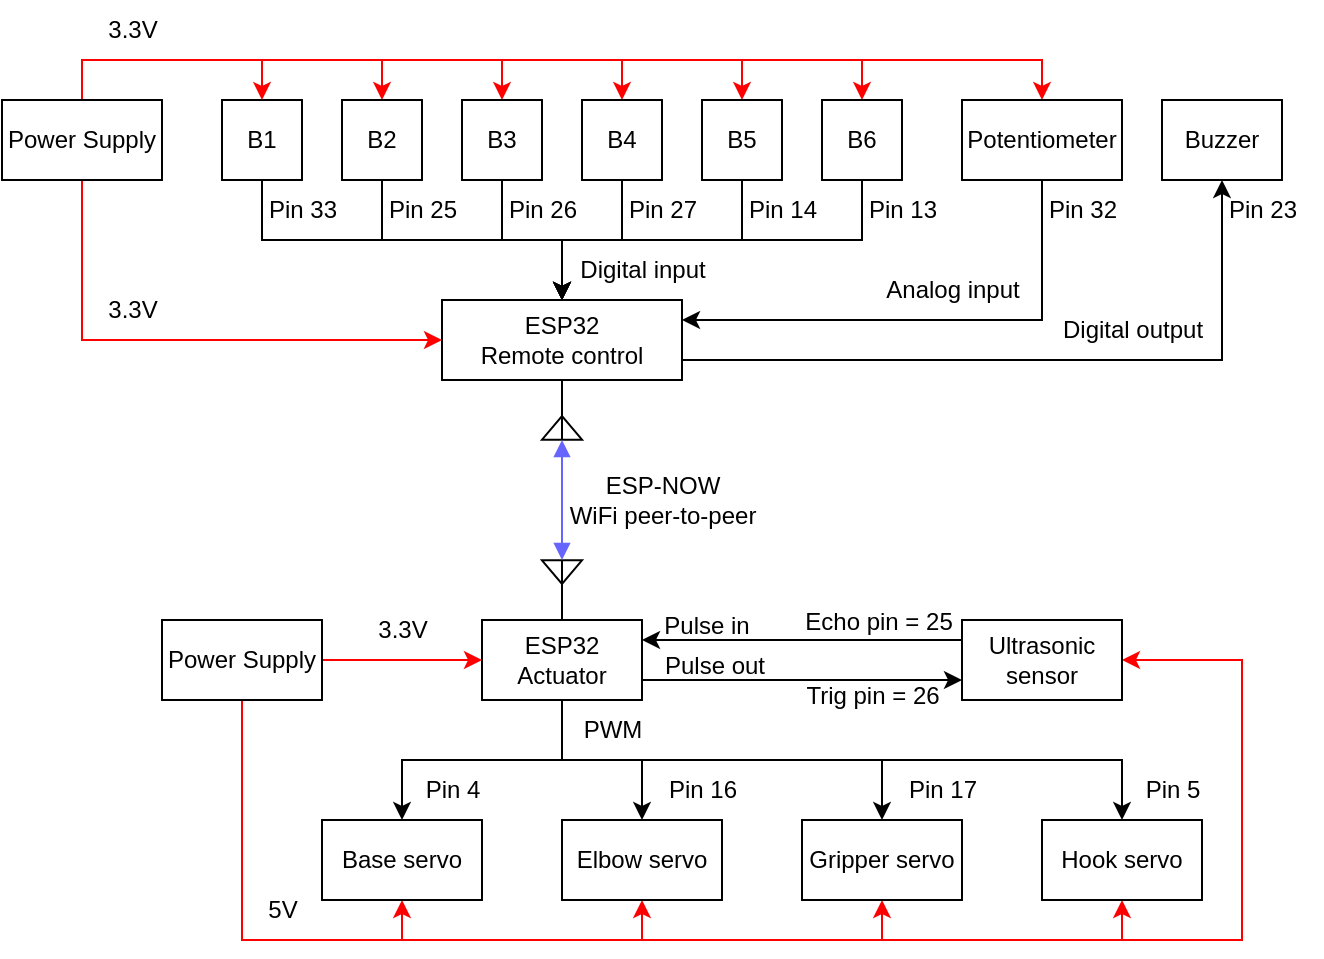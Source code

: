 <mxfile version="24.6.4" type="device">
  <diagram name="Page-1" id="_PE5v4Hdnz6Kd3nG6ced">
    <mxGraphModel dx="808" dy="478" grid="1" gridSize="10" guides="1" tooltips="1" connect="1" arrows="1" fold="1" page="1" pageScale="1" pageWidth="827" pageHeight="1169" math="0" shadow="0">
      <root>
        <mxCell id="0" />
        <mxCell id="1" parent="0" />
        <mxCell id="cnwwbtIsUVYpgzO6XBRW-8" style="edgeStyle=orthogonalEdgeStyle;rounded=0;orthogonalLoop=1;jettySize=auto;html=1;entryX=0.5;entryY=0;entryDx=0;entryDy=0;" edge="1" parent="1" source="cnwwbtIsUVYpgzO6XBRW-1" target="cnwwbtIsUVYpgzO6XBRW-4">
          <mxGeometry relative="1" as="geometry">
            <Array as="points">
              <mxPoint x="360" y="390" />
              <mxPoint x="280" y="390" />
            </Array>
          </mxGeometry>
        </mxCell>
        <mxCell id="cnwwbtIsUVYpgzO6XBRW-9" style="edgeStyle=orthogonalEdgeStyle;rounded=0;orthogonalLoop=1;jettySize=auto;html=1;entryX=0.5;entryY=0;entryDx=0;entryDy=0;" edge="1" parent="1" source="cnwwbtIsUVYpgzO6XBRW-1" target="cnwwbtIsUVYpgzO6XBRW-5">
          <mxGeometry relative="1" as="geometry">
            <Array as="points">
              <mxPoint x="360" y="390" />
              <mxPoint x="400" y="390" />
            </Array>
          </mxGeometry>
        </mxCell>
        <mxCell id="cnwwbtIsUVYpgzO6XBRW-10" style="edgeStyle=orthogonalEdgeStyle;rounded=0;orthogonalLoop=1;jettySize=auto;html=1;entryX=0.5;entryY=0;entryDx=0;entryDy=0;" edge="1" parent="1" source="cnwwbtIsUVYpgzO6XBRW-1" target="cnwwbtIsUVYpgzO6XBRW-6">
          <mxGeometry relative="1" as="geometry">
            <Array as="points">
              <mxPoint x="360" y="390" />
              <mxPoint x="520" y="390" />
            </Array>
          </mxGeometry>
        </mxCell>
        <mxCell id="cnwwbtIsUVYpgzO6XBRW-11" style="edgeStyle=orthogonalEdgeStyle;rounded=0;orthogonalLoop=1;jettySize=auto;html=1;entryX=0.5;entryY=0;entryDx=0;entryDy=0;" edge="1" parent="1" source="cnwwbtIsUVYpgzO6XBRW-1" target="cnwwbtIsUVYpgzO6XBRW-7">
          <mxGeometry relative="1" as="geometry">
            <Array as="points">
              <mxPoint x="360" y="390" />
              <mxPoint x="640" y="390" />
            </Array>
          </mxGeometry>
        </mxCell>
        <mxCell id="cnwwbtIsUVYpgzO6XBRW-87" style="edgeStyle=orthogonalEdgeStyle;rounded=0;orthogonalLoop=1;jettySize=auto;html=1;entryX=0;entryY=0.75;entryDx=0;entryDy=0;" edge="1" parent="1" source="cnwwbtIsUVYpgzO6XBRW-1" target="cnwwbtIsUVYpgzO6XBRW-21">
          <mxGeometry relative="1" as="geometry">
            <Array as="points">
              <mxPoint x="440" y="350" />
              <mxPoint x="440" y="350" />
            </Array>
          </mxGeometry>
        </mxCell>
        <mxCell id="cnwwbtIsUVYpgzO6XBRW-1" value="ESP32&lt;div&gt;Actuator&lt;/div&gt;" style="rounded=0;whiteSpace=wrap;html=1;" vertex="1" parent="1">
          <mxGeometry x="320" y="320" width="80" height="40" as="geometry" />
        </mxCell>
        <mxCell id="cnwwbtIsUVYpgzO6XBRW-3" value="" style="edgeStyle=orthogonalEdgeStyle;rounded=0;orthogonalLoop=1;jettySize=auto;html=1;strokeColor=#FF0000;" edge="1" parent="1" source="cnwwbtIsUVYpgzO6XBRW-2" target="cnwwbtIsUVYpgzO6XBRW-1">
          <mxGeometry relative="1" as="geometry" />
        </mxCell>
        <mxCell id="cnwwbtIsUVYpgzO6XBRW-17" style="edgeStyle=orthogonalEdgeStyle;rounded=0;orthogonalLoop=1;jettySize=auto;html=1;entryX=0.5;entryY=1;entryDx=0;entryDy=0;strokeColor=#FF0000;" edge="1" parent="1" source="cnwwbtIsUVYpgzO6XBRW-2" target="cnwwbtIsUVYpgzO6XBRW-4">
          <mxGeometry relative="1" as="geometry" />
        </mxCell>
        <mxCell id="cnwwbtIsUVYpgzO6XBRW-18" style="edgeStyle=orthogonalEdgeStyle;rounded=0;orthogonalLoop=1;jettySize=auto;html=1;entryX=0.5;entryY=1;entryDx=0;entryDy=0;strokeColor=#FF0000;" edge="1" parent="1" source="cnwwbtIsUVYpgzO6XBRW-2" target="cnwwbtIsUVYpgzO6XBRW-5">
          <mxGeometry relative="1" as="geometry">
            <Array as="points">
              <mxPoint x="200" y="480" />
              <mxPoint x="400" y="480" />
            </Array>
          </mxGeometry>
        </mxCell>
        <mxCell id="cnwwbtIsUVYpgzO6XBRW-19" style="edgeStyle=orthogonalEdgeStyle;rounded=0;orthogonalLoop=1;jettySize=auto;html=1;entryX=0.5;entryY=1;entryDx=0;entryDy=0;strokeColor=#FF0000;" edge="1" parent="1" source="cnwwbtIsUVYpgzO6XBRW-2" target="cnwwbtIsUVYpgzO6XBRW-6">
          <mxGeometry relative="1" as="geometry">
            <Array as="points">
              <mxPoint x="200" y="480" />
              <mxPoint x="520" y="480" />
            </Array>
          </mxGeometry>
        </mxCell>
        <mxCell id="cnwwbtIsUVYpgzO6XBRW-20" style="edgeStyle=orthogonalEdgeStyle;rounded=0;orthogonalLoop=1;jettySize=auto;html=1;entryX=0.5;entryY=1;entryDx=0;entryDy=0;strokeColor=#FF0000;" edge="1" parent="1" source="cnwwbtIsUVYpgzO6XBRW-2" target="cnwwbtIsUVYpgzO6XBRW-7">
          <mxGeometry relative="1" as="geometry">
            <Array as="points">
              <mxPoint x="200" y="480" />
              <mxPoint x="640" y="480" />
            </Array>
          </mxGeometry>
        </mxCell>
        <mxCell id="cnwwbtIsUVYpgzO6XBRW-28" style="edgeStyle=orthogonalEdgeStyle;rounded=0;orthogonalLoop=1;jettySize=auto;html=1;entryX=1;entryY=0.5;entryDx=0;entryDy=0;strokeColor=#FF0000;" edge="1" parent="1" source="cnwwbtIsUVYpgzO6XBRW-2" target="cnwwbtIsUVYpgzO6XBRW-21">
          <mxGeometry relative="1" as="geometry">
            <Array as="points">
              <mxPoint x="200" y="480" />
              <mxPoint x="700" y="480" />
              <mxPoint x="700" y="340" />
            </Array>
          </mxGeometry>
        </mxCell>
        <mxCell id="cnwwbtIsUVYpgzO6XBRW-2" value="Power Supply" style="rounded=0;whiteSpace=wrap;html=1;" vertex="1" parent="1">
          <mxGeometry x="160" y="320" width="80" height="40" as="geometry" />
        </mxCell>
        <mxCell id="cnwwbtIsUVYpgzO6XBRW-4" value="Base servo" style="rounded=0;whiteSpace=wrap;html=1;" vertex="1" parent="1">
          <mxGeometry x="240" y="420" width="80" height="40" as="geometry" />
        </mxCell>
        <mxCell id="cnwwbtIsUVYpgzO6XBRW-5" value="Elbow servo" style="rounded=0;whiteSpace=wrap;html=1;" vertex="1" parent="1">
          <mxGeometry x="360" y="420" width="80" height="40" as="geometry" />
        </mxCell>
        <mxCell id="cnwwbtIsUVYpgzO6XBRW-6" value="Gripper servo" style="rounded=0;whiteSpace=wrap;html=1;" vertex="1" parent="1">
          <mxGeometry x="480" y="420" width="80" height="40" as="geometry" />
        </mxCell>
        <mxCell id="cnwwbtIsUVYpgzO6XBRW-7" value="Hook servo" style="rounded=0;whiteSpace=wrap;html=1;" vertex="1" parent="1">
          <mxGeometry x="600" y="420" width="80" height="40" as="geometry" />
        </mxCell>
        <mxCell id="cnwwbtIsUVYpgzO6XBRW-12" value="Pin 4" style="text;html=1;align=center;verticalAlign=middle;resizable=0;points=[];autosize=1;strokeColor=none;fillColor=none;" vertex="1" parent="1">
          <mxGeometry x="280" y="390" width="50" height="30" as="geometry" />
        </mxCell>
        <mxCell id="cnwwbtIsUVYpgzO6XBRW-13" value="Pin 16" style="text;html=1;align=center;verticalAlign=middle;resizable=0;points=[];autosize=1;strokeColor=none;fillColor=none;" vertex="1" parent="1">
          <mxGeometry x="400" y="390" width="60" height="30" as="geometry" />
        </mxCell>
        <mxCell id="cnwwbtIsUVYpgzO6XBRW-14" value="Pin 17" style="text;html=1;align=center;verticalAlign=middle;resizable=0;points=[];autosize=1;strokeColor=none;fillColor=none;" vertex="1" parent="1">
          <mxGeometry x="520" y="390" width="60" height="30" as="geometry" />
        </mxCell>
        <mxCell id="cnwwbtIsUVYpgzO6XBRW-15" value="Pin 5" style="text;html=1;align=center;verticalAlign=middle;resizable=0;points=[];autosize=1;strokeColor=none;fillColor=none;" vertex="1" parent="1">
          <mxGeometry x="640" y="390" width="50" height="30" as="geometry" />
        </mxCell>
        <mxCell id="cnwwbtIsUVYpgzO6XBRW-16" value="3.3V" style="text;html=1;align=center;verticalAlign=middle;resizable=0;points=[];autosize=1;strokeColor=none;fillColor=none;" vertex="1" parent="1">
          <mxGeometry x="255" y="310" width="50" height="30" as="geometry" />
        </mxCell>
        <mxCell id="cnwwbtIsUVYpgzO6XBRW-86" style="edgeStyle=orthogonalEdgeStyle;rounded=0;orthogonalLoop=1;jettySize=auto;html=1;entryX=1;entryY=0.25;entryDx=0;entryDy=0;" edge="1" parent="1" source="cnwwbtIsUVYpgzO6XBRW-21" target="cnwwbtIsUVYpgzO6XBRW-1">
          <mxGeometry relative="1" as="geometry">
            <Array as="points">
              <mxPoint x="520" y="330" />
              <mxPoint x="520" y="330" />
            </Array>
          </mxGeometry>
        </mxCell>
        <mxCell id="cnwwbtIsUVYpgzO6XBRW-21" value="Ultrasonic sensor" style="rounded=0;whiteSpace=wrap;html=1;" vertex="1" parent="1">
          <mxGeometry x="560" y="320" width="80" height="40" as="geometry" />
        </mxCell>
        <mxCell id="cnwwbtIsUVYpgzO6XBRW-25" value="Trig pin = 26" style="text;html=1;align=center;verticalAlign=middle;resizable=0;points=[];autosize=1;strokeColor=none;fillColor=none;" vertex="1" parent="1">
          <mxGeometry x="470" y="343" width="90" height="30" as="geometry" />
        </mxCell>
        <mxCell id="cnwwbtIsUVYpgzO6XBRW-26" value="Echo pin = 25" style="text;html=1;align=center;verticalAlign=middle;resizable=0;points=[];autosize=1;strokeColor=none;fillColor=none;" vertex="1" parent="1">
          <mxGeometry x="468" y="306" width="100" height="30" as="geometry" />
        </mxCell>
        <mxCell id="cnwwbtIsUVYpgzO6XBRW-29" value="5V" style="text;html=1;align=center;verticalAlign=middle;resizable=0;points=[];autosize=1;strokeColor=none;fillColor=none;" vertex="1" parent="1">
          <mxGeometry x="200" y="450" width="40" height="30" as="geometry" />
        </mxCell>
        <mxCell id="cnwwbtIsUVYpgzO6XBRW-30" value="" style="verticalLabelPosition=bottom;shadow=0;dashed=0;align=center;html=1;verticalAlign=top;shape=mxgraph.electrical.radio.aerial_-_antenna_2;" vertex="1" parent="1">
          <mxGeometry x="350" y="290" width="20" height="30" as="geometry" />
        </mxCell>
        <mxCell id="cnwwbtIsUVYpgzO6XBRW-80" style="edgeStyle=orthogonalEdgeStyle;rounded=0;orthogonalLoop=1;jettySize=auto;html=1;entryX=0.5;entryY=1;entryDx=0;entryDy=0;" edge="1" parent="1" source="cnwwbtIsUVYpgzO6XBRW-31" target="cnwwbtIsUVYpgzO6XBRW-77">
          <mxGeometry relative="1" as="geometry">
            <Array as="points">
              <mxPoint x="690" y="190" />
            </Array>
          </mxGeometry>
        </mxCell>
        <mxCell id="cnwwbtIsUVYpgzO6XBRW-31" value="ESP32&lt;div&gt;Remote control&lt;/div&gt;" style="rounded=0;whiteSpace=wrap;html=1;" vertex="1" parent="1">
          <mxGeometry x="300" y="160" width="120" height="40" as="geometry" />
        </mxCell>
        <mxCell id="cnwwbtIsUVYpgzO6XBRW-33" value="" style="verticalLabelPosition=bottom;shadow=0;dashed=0;align=center;html=1;verticalAlign=top;shape=mxgraph.electrical.radio.aerial_-_antenna_2;direction=west;" vertex="1" parent="1">
          <mxGeometry x="350" y="200" width="20" height="30" as="geometry" />
        </mxCell>
        <mxCell id="cnwwbtIsUVYpgzO6XBRW-35" value="" style="edgeStyle=orthogonalEdgeStyle;html=1;endArrow=block;elbow=vertical;startArrow=block;startFill=1;endFill=1;strokeColor=#6666FF;rounded=0;exitX=0.5;exitY=0;exitDx=0;exitDy=0;exitPerimeter=0;entryX=0.5;entryY=0;entryDx=0;entryDy=0;entryPerimeter=0;" edge="1" parent="1" source="cnwwbtIsUVYpgzO6XBRW-33" target="cnwwbtIsUVYpgzO6XBRW-30">
          <mxGeometry width="100" relative="1" as="geometry">
            <mxPoint x="330" y="250" as="sourcePoint" />
            <mxPoint x="430" y="250" as="targetPoint" />
          </mxGeometry>
        </mxCell>
        <mxCell id="cnwwbtIsUVYpgzO6XBRW-58" style="edgeStyle=orthogonalEdgeStyle;rounded=0;orthogonalLoop=1;jettySize=auto;html=1;entryX=0.5;entryY=0;entryDx=0;entryDy=0;" edge="1" parent="1" source="cnwwbtIsUVYpgzO6XBRW-36" target="cnwwbtIsUVYpgzO6XBRW-31">
          <mxGeometry relative="1" as="geometry">
            <Array as="points">
              <mxPoint x="210" y="130" />
              <mxPoint x="360" y="130" />
            </Array>
          </mxGeometry>
        </mxCell>
        <mxCell id="cnwwbtIsUVYpgzO6XBRW-36" value="B1" style="rounded=0;whiteSpace=wrap;html=1;" vertex="1" parent="1">
          <mxGeometry x="190" y="60" width="40" height="40" as="geometry" />
        </mxCell>
        <mxCell id="cnwwbtIsUVYpgzO6XBRW-37" value="PWM" style="text;html=1;align=center;verticalAlign=middle;resizable=0;points=[];autosize=1;strokeColor=none;fillColor=none;" vertex="1" parent="1">
          <mxGeometry x="360" y="360" width="50" height="30" as="geometry" />
        </mxCell>
        <mxCell id="cnwwbtIsUVYpgzO6XBRW-38" value="Pulse in" style="text;html=1;align=center;verticalAlign=middle;resizable=0;points=[];autosize=1;strokeColor=none;fillColor=none;" vertex="1" parent="1">
          <mxGeometry x="397" y="308" width="70" height="30" as="geometry" />
        </mxCell>
        <mxCell id="cnwwbtIsUVYpgzO6XBRW-45" style="edgeStyle=orthogonalEdgeStyle;rounded=0;orthogonalLoop=1;jettySize=auto;html=1;entryX=0;entryY=0.5;entryDx=0;entryDy=0;strokeColor=#FF0000;" edge="1" parent="1" source="cnwwbtIsUVYpgzO6XBRW-39" target="cnwwbtIsUVYpgzO6XBRW-31">
          <mxGeometry relative="1" as="geometry">
            <Array as="points">
              <mxPoint x="120" y="180" />
            </Array>
          </mxGeometry>
        </mxCell>
        <mxCell id="cnwwbtIsUVYpgzO6XBRW-46" style="edgeStyle=orthogonalEdgeStyle;rounded=0;orthogonalLoop=1;jettySize=auto;html=1;entryX=0.5;entryY=0;entryDx=0;entryDy=0;strokeColor=#FF0000;" edge="1" parent="1" source="cnwwbtIsUVYpgzO6XBRW-39" target="cnwwbtIsUVYpgzO6XBRW-36">
          <mxGeometry relative="1" as="geometry">
            <Array as="points">
              <mxPoint x="120" y="40" />
              <mxPoint x="210" y="40" />
            </Array>
          </mxGeometry>
        </mxCell>
        <mxCell id="cnwwbtIsUVYpgzO6XBRW-47" style="edgeStyle=orthogonalEdgeStyle;rounded=0;orthogonalLoop=1;jettySize=auto;html=1;entryX=0.5;entryY=0;entryDx=0;entryDy=0;strokeColor=#FF0000;" edge="1" parent="1" source="cnwwbtIsUVYpgzO6XBRW-39" target="cnwwbtIsUVYpgzO6XBRW-40">
          <mxGeometry relative="1" as="geometry">
            <Array as="points">
              <mxPoint x="120" y="40" />
              <mxPoint x="270" y="40" />
            </Array>
          </mxGeometry>
        </mxCell>
        <mxCell id="cnwwbtIsUVYpgzO6XBRW-48" style="edgeStyle=orthogonalEdgeStyle;rounded=0;orthogonalLoop=1;jettySize=auto;html=1;entryX=0.5;entryY=0;entryDx=0;entryDy=0;strokeColor=#FF0000;" edge="1" parent="1" source="cnwwbtIsUVYpgzO6XBRW-39" target="cnwwbtIsUVYpgzO6XBRW-41">
          <mxGeometry relative="1" as="geometry">
            <Array as="points">
              <mxPoint x="120" y="40" />
              <mxPoint x="330" y="40" />
            </Array>
          </mxGeometry>
        </mxCell>
        <mxCell id="cnwwbtIsUVYpgzO6XBRW-49" style="edgeStyle=orthogonalEdgeStyle;rounded=0;orthogonalLoop=1;jettySize=auto;html=1;entryX=0.5;entryY=0;entryDx=0;entryDy=0;strokeColor=#FF0000;" edge="1" parent="1" source="cnwwbtIsUVYpgzO6XBRW-39" target="cnwwbtIsUVYpgzO6XBRW-42">
          <mxGeometry relative="1" as="geometry">
            <Array as="points">
              <mxPoint x="120" y="40" />
              <mxPoint x="390" y="40" />
            </Array>
          </mxGeometry>
        </mxCell>
        <mxCell id="cnwwbtIsUVYpgzO6XBRW-50" style="edgeStyle=orthogonalEdgeStyle;rounded=0;orthogonalLoop=1;jettySize=auto;html=1;entryX=0.5;entryY=0;entryDx=0;entryDy=0;strokeColor=#FF0000;" edge="1" parent="1" source="cnwwbtIsUVYpgzO6XBRW-39" target="cnwwbtIsUVYpgzO6XBRW-43">
          <mxGeometry relative="1" as="geometry">
            <Array as="points">
              <mxPoint x="120" y="40" />
              <mxPoint x="450" y="40" />
            </Array>
          </mxGeometry>
        </mxCell>
        <mxCell id="cnwwbtIsUVYpgzO6XBRW-51" style="edgeStyle=orthogonalEdgeStyle;rounded=0;orthogonalLoop=1;jettySize=auto;html=1;entryX=0.5;entryY=0;entryDx=0;entryDy=0;strokeColor=#FF0000;" edge="1" parent="1" source="cnwwbtIsUVYpgzO6XBRW-39" target="cnwwbtIsUVYpgzO6XBRW-44">
          <mxGeometry relative="1" as="geometry">
            <Array as="points">
              <mxPoint x="120" y="40" />
              <mxPoint x="510" y="40" />
            </Array>
          </mxGeometry>
        </mxCell>
        <mxCell id="cnwwbtIsUVYpgzO6XBRW-75" style="edgeStyle=orthogonalEdgeStyle;rounded=0;orthogonalLoop=1;jettySize=auto;html=1;entryX=0.5;entryY=0;entryDx=0;entryDy=0;strokeColor=#FF0000;" edge="1" parent="1" source="cnwwbtIsUVYpgzO6XBRW-39" target="cnwwbtIsUVYpgzO6XBRW-72">
          <mxGeometry relative="1" as="geometry">
            <Array as="points">
              <mxPoint x="120" y="40" />
              <mxPoint x="600" y="40" />
            </Array>
          </mxGeometry>
        </mxCell>
        <mxCell id="cnwwbtIsUVYpgzO6XBRW-39" value="Power Supply" style="rounded=0;whiteSpace=wrap;html=1;" vertex="1" parent="1">
          <mxGeometry x="80" y="60" width="80" height="40" as="geometry" />
        </mxCell>
        <mxCell id="cnwwbtIsUVYpgzO6XBRW-59" style="edgeStyle=orthogonalEdgeStyle;rounded=0;orthogonalLoop=1;jettySize=auto;html=1;entryX=0.5;entryY=0;entryDx=0;entryDy=0;" edge="1" parent="1" source="cnwwbtIsUVYpgzO6XBRW-40" target="cnwwbtIsUVYpgzO6XBRW-31">
          <mxGeometry relative="1" as="geometry">
            <Array as="points">
              <mxPoint x="270" y="130" />
              <mxPoint x="360" y="130" />
            </Array>
          </mxGeometry>
        </mxCell>
        <mxCell id="cnwwbtIsUVYpgzO6XBRW-40" value="B2" style="rounded=0;whiteSpace=wrap;html=1;" vertex="1" parent="1">
          <mxGeometry x="250" y="60" width="40" height="40" as="geometry" />
        </mxCell>
        <mxCell id="cnwwbtIsUVYpgzO6XBRW-60" style="edgeStyle=orthogonalEdgeStyle;rounded=0;orthogonalLoop=1;jettySize=auto;html=1;entryX=0.5;entryY=0;entryDx=0;entryDy=0;" edge="1" parent="1" source="cnwwbtIsUVYpgzO6XBRW-41" target="cnwwbtIsUVYpgzO6XBRW-31">
          <mxGeometry relative="1" as="geometry" />
        </mxCell>
        <mxCell id="cnwwbtIsUVYpgzO6XBRW-41" value="B3" style="rounded=0;whiteSpace=wrap;html=1;" vertex="1" parent="1">
          <mxGeometry x="310" y="60" width="40" height="40" as="geometry" />
        </mxCell>
        <mxCell id="cnwwbtIsUVYpgzO6XBRW-61" style="edgeStyle=orthogonalEdgeStyle;rounded=0;orthogonalLoop=1;jettySize=auto;html=1;entryX=0.5;entryY=0;entryDx=0;entryDy=0;" edge="1" parent="1" source="cnwwbtIsUVYpgzO6XBRW-42" target="cnwwbtIsUVYpgzO6XBRW-31">
          <mxGeometry relative="1" as="geometry" />
        </mxCell>
        <mxCell id="cnwwbtIsUVYpgzO6XBRW-42" value="B4" style="rounded=0;whiteSpace=wrap;html=1;" vertex="1" parent="1">
          <mxGeometry x="370" y="60" width="40" height="40" as="geometry" />
        </mxCell>
        <mxCell id="cnwwbtIsUVYpgzO6XBRW-63" style="edgeStyle=orthogonalEdgeStyle;rounded=0;orthogonalLoop=1;jettySize=auto;html=1;entryX=0.5;entryY=0;entryDx=0;entryDy=0;" edge="1" parent="1" source="cnwwbtIsUVYpgzO6XBRW-43" target="cnwwbtIsUVYpgzO6XBRW-31">
          <mxGeometry relative="1" as="geometry">
            <Array as="points">
              <mxPoint x="450" y="130" />
              <mxPoint x="360" y="130" />
            </Array>
          </mxGeometry>
        </mxCell>
        <mxCell id="cnwwbtIsUVYpgzO6XBRW-43" value="B5" style="rounded=0;whiteSpace=wrap;html=1;" vertex="1" parent="1">
          <mxGeometry x="430" y="60" width="40" height="40" as="geometry" />
        </mxCell>
        <mxCell id="cnwwbtIsUVYpgzO6XBRW-64" style="edgeStyle=orthogonalEdgeStyle;rounded=0;orthogonalLoop=1;jettySize=auto;html=1;entryX=0.5;entryY=0;entryDx=0;entryDy=0;" edge="1" parent="1" source="cnwwbtIsUVYpgzO6XBRW-44" target="cnwwbtIsUVYpgzO6XBRW-31">
          <mxGeometry relative="1" as="geometry">
            <Array as="points">
              <mxPoint x="510" y="130" />
              <mxPoint x="360" y="130" />
            </Array>
          </mxGeometry>
        </mxCell>
        <mxCell id="cnwwbtIsUVYpgzO6XBRW-44" value="B6" style="rounded=0;whiteSpace=wrap;html=1;" vertex="1" parent="1">
          <mxGeometry x="490" y="60" width="40" height="40" as="geometry" />
        </mxCell>
        <mxCell id="cnwwbtIsUVYpgzO6XBRW-52" value="3.3V" style="text;html=1;align=center;verticalAlign=middle;resizable=0;points=[];autosize=1;strokeColor=none;fillColor=none;" vertex="1" parent="1">
          <mxGeometry x="120" y="150" width="50" height="30" as="geometry" />
        </mxCell>
        <mxCell id="cnwwbtIsUVYpgzO6XBRW-53" value="3.3V" style="text;html=1;align=center;verticalAlign=middle;resizable=0;points=[];autosize=1;strokeColor=none;fillColor=none;" vertex="1" parent="1">
          <mxGeometry x="120" y="10" width="50" height="30" as="geometry" />
        </mxCell>
        <mxCell id="cnwwbtIsUVYpgzO6XBRW-65" value="Digital input" style="text;html=1;align=center;verticalAlign=middle;resizable=0;points=[];autosize=1;strokeColor=none;fillColor=none;" vertex="1" parent="1">
          <mxGeometry x="355" y="130" width="90" height="30" as="geometry" />
        </mxCell>
        <mxCell id="cnwwbtIsUVYpgzO6XBRW-66" value="Pin 33" style="text;html=1;align=center;verticalAlign=middle;resizable=0;points=[];autosize=1;strokeColor=none;fillColor=none;" vertex="1" parent="1">
          <mxGeometry x="200" y="100" width="60" height="30" as="geometry" />
        </mxCell>
        <mxCell id="cnwwbtIsUVYpgzO6XBRW-67" value="Pin 25" style="text;html=1;align=center;verticalAlign=middle;resizable=0;points=[];autosize=1;strokeColor=none;fillColor=none;" vertex="1" parent="1">
          <mxGeometry x="260" y="100" width="60" height="30" as="geometry" />
        </mxCell>
        <mxCell id="cnwwbtIsUVYpgzO6XBRW-68" value="Pin 26" style="text;html=1;align=center;verticalAlign=middle;resizable=0;points=[];autosize=1;strokeColor=none;fillColor=none;" vertex="1" parent="1">
          <mxGeometry x="320" y="100" width="60" height="30" as="geometry" />
        </mxCell>
        <mxCell id="cnwwbtIsUVYpgzO6XBRW-69" value="Pin 27" style="text;html=1;align=center;verticalAlign=middle;resizable=0;points=[];autosize=1;strokeColor=none;fillColor=none;" vertex="1" parent="1">
          <mxGeometry x="380" y="100" width="60" height="30" as="geometry" />
        </mxCell>
        <mxCell id="cnwwbtIsUVYpgzO6XBRW-70" value="Pin 14" style="text;html=1;align=center;verticalAlign=middle;resizable=0;points=[];autosize=1;strokeColor=none;fillColor=none;" vertex="1" parent="1">
          <mxGeometry x="440" y="100" width="60" height="30" as="geometry" />
        </mxCell>
        <mxCell id="cnwwbtIsUVYpgzO6XBRW-71" value="Pin 13" style="text;html=1;align=center;verticalAlign=middle;resizable=0;points=[];autosize=1;strokeColor=none;fillColor=none;" vertex="1" parent="1">
          <mxGeometry x="500" y="100" width="60" height="30" as="geometry" />
        </mxCell>
        <mxCell id="cnwwbtIsUVYpgzO6XBRW-79" style="edgeStyle=orthogonalEdgeStyle;rounded=0;orthogonalLoop=1;jettySize=auto;html=1;entryX=1;entryY=0.25;entryDx=0;entryDy=0;" edge="1" parent="1" source="cnwwbtIsUVYpgzO6XBRW-72" target="cnwwbtIsUVYpgzO6XBRW-31">
          <mxGeometry relative="1" as="geometry">
            <Array as="points">
              <mxPoint x="600" y="170" />
            </Array>
          </mxGeometry>
        </mxCell>
        <mxCell id="cnwwbtIsUVYpgzO6XBRW-72" value="Potentiometer" style="rounded=0;whiteSpace=wrap;html=1;" vertex="1" parent="1">
          <mxGeometry x="560" y="60" width="80" height="40" as="geometry" />
        </mxCell>
        <mxCell id="cnwwbtIsUVYpgzO6XBRW-74" value="Analog input" style="text;html=1;align=center;verticalAlign=middle;resizable=0;points=[];autosize=1;strokeColor=none;fillColor=none;" vertex="1" parent="1">
          <mxGeometry x="510" y="140" width="90" height="30" as="geometry" />
        </mxCell>
        <mxCell id="cnwwbtIsUVYpgzO6XBRW-76" value="Pin 32" style="text;html=1;align=center;verticalAlign=middle;resizable=0;points=[];autosize=1;strokeColor=none;fillColor=none;" vertex="1" parent="1">
          <mxGeometry x="590" y="100" width="60" height="30" as="geometry" />
        </mxCell>
        <mxCell id="cnwwbtIsUVYpgzO6XBRW-77" value="Buzzer" style="rounded=0;whiteSpace=wrap;html=1;" vertex="1" parent="1">
          <mxGeometry x="660" y="60" width="60" height="40" as="geometry" />
        </mxCell>
        <mxCell id="cnwwbtIsUVYpgzO6XBRW-81" value="Digital output" style="text;html=1;align=center;verticalAlign=middle;resizable=0;points=[];autosize=1;strokeColor=none;fillColor=none;" vertex="1" parent="1">
          <mxGeometry x="600" y="160" width="90" height="30" as="geometry" />
        </mxCell>
        <mxCell id="cnwwbtIsUVYpgzO6XBRW-82" value="Pin 23" style="text;html=1;align=center;verticalAlign=middle;resizable=0;points=[];autosize=1;strokeColor=none;fillColor=none;" vertex="1" parent="1">
          <mxGeometry x="680" y="100" width="60" height="30" as="geometry" />
        </mxCell>
        <mxCell id="cnwwbtIsUVYpgzO6XBRW-83" value="ESP-NOW&lt;div&gt;WiFi peer-to-peer&lt;/div&gt;" style="text;html=1;align=center;verticalAlign=middle;resizable=0;points=[];autosize=1;strokeColor=none;fillColor=none;" vertex="1" parent="1">
          <mxGeometry x="350" y="240" width="120" height="40" as="geometry" />
        </mxCell>
        <mxCell id="cnwwbtIsUVYpgzO6XBRW-88" value="Pulse out" style="text;html=1;align=center;verticalAlign=middle;resizable=0;points=[];autosize=1;strokeColor=none;fillColor=none;" vertex="1" parent="1">
          <mxGeometry x="401" y="328" width="70" height="30" as="geometry" />
        </mxCell>
      </root>
    </mxGraphModel>
  </diagram>
</mxfile>
